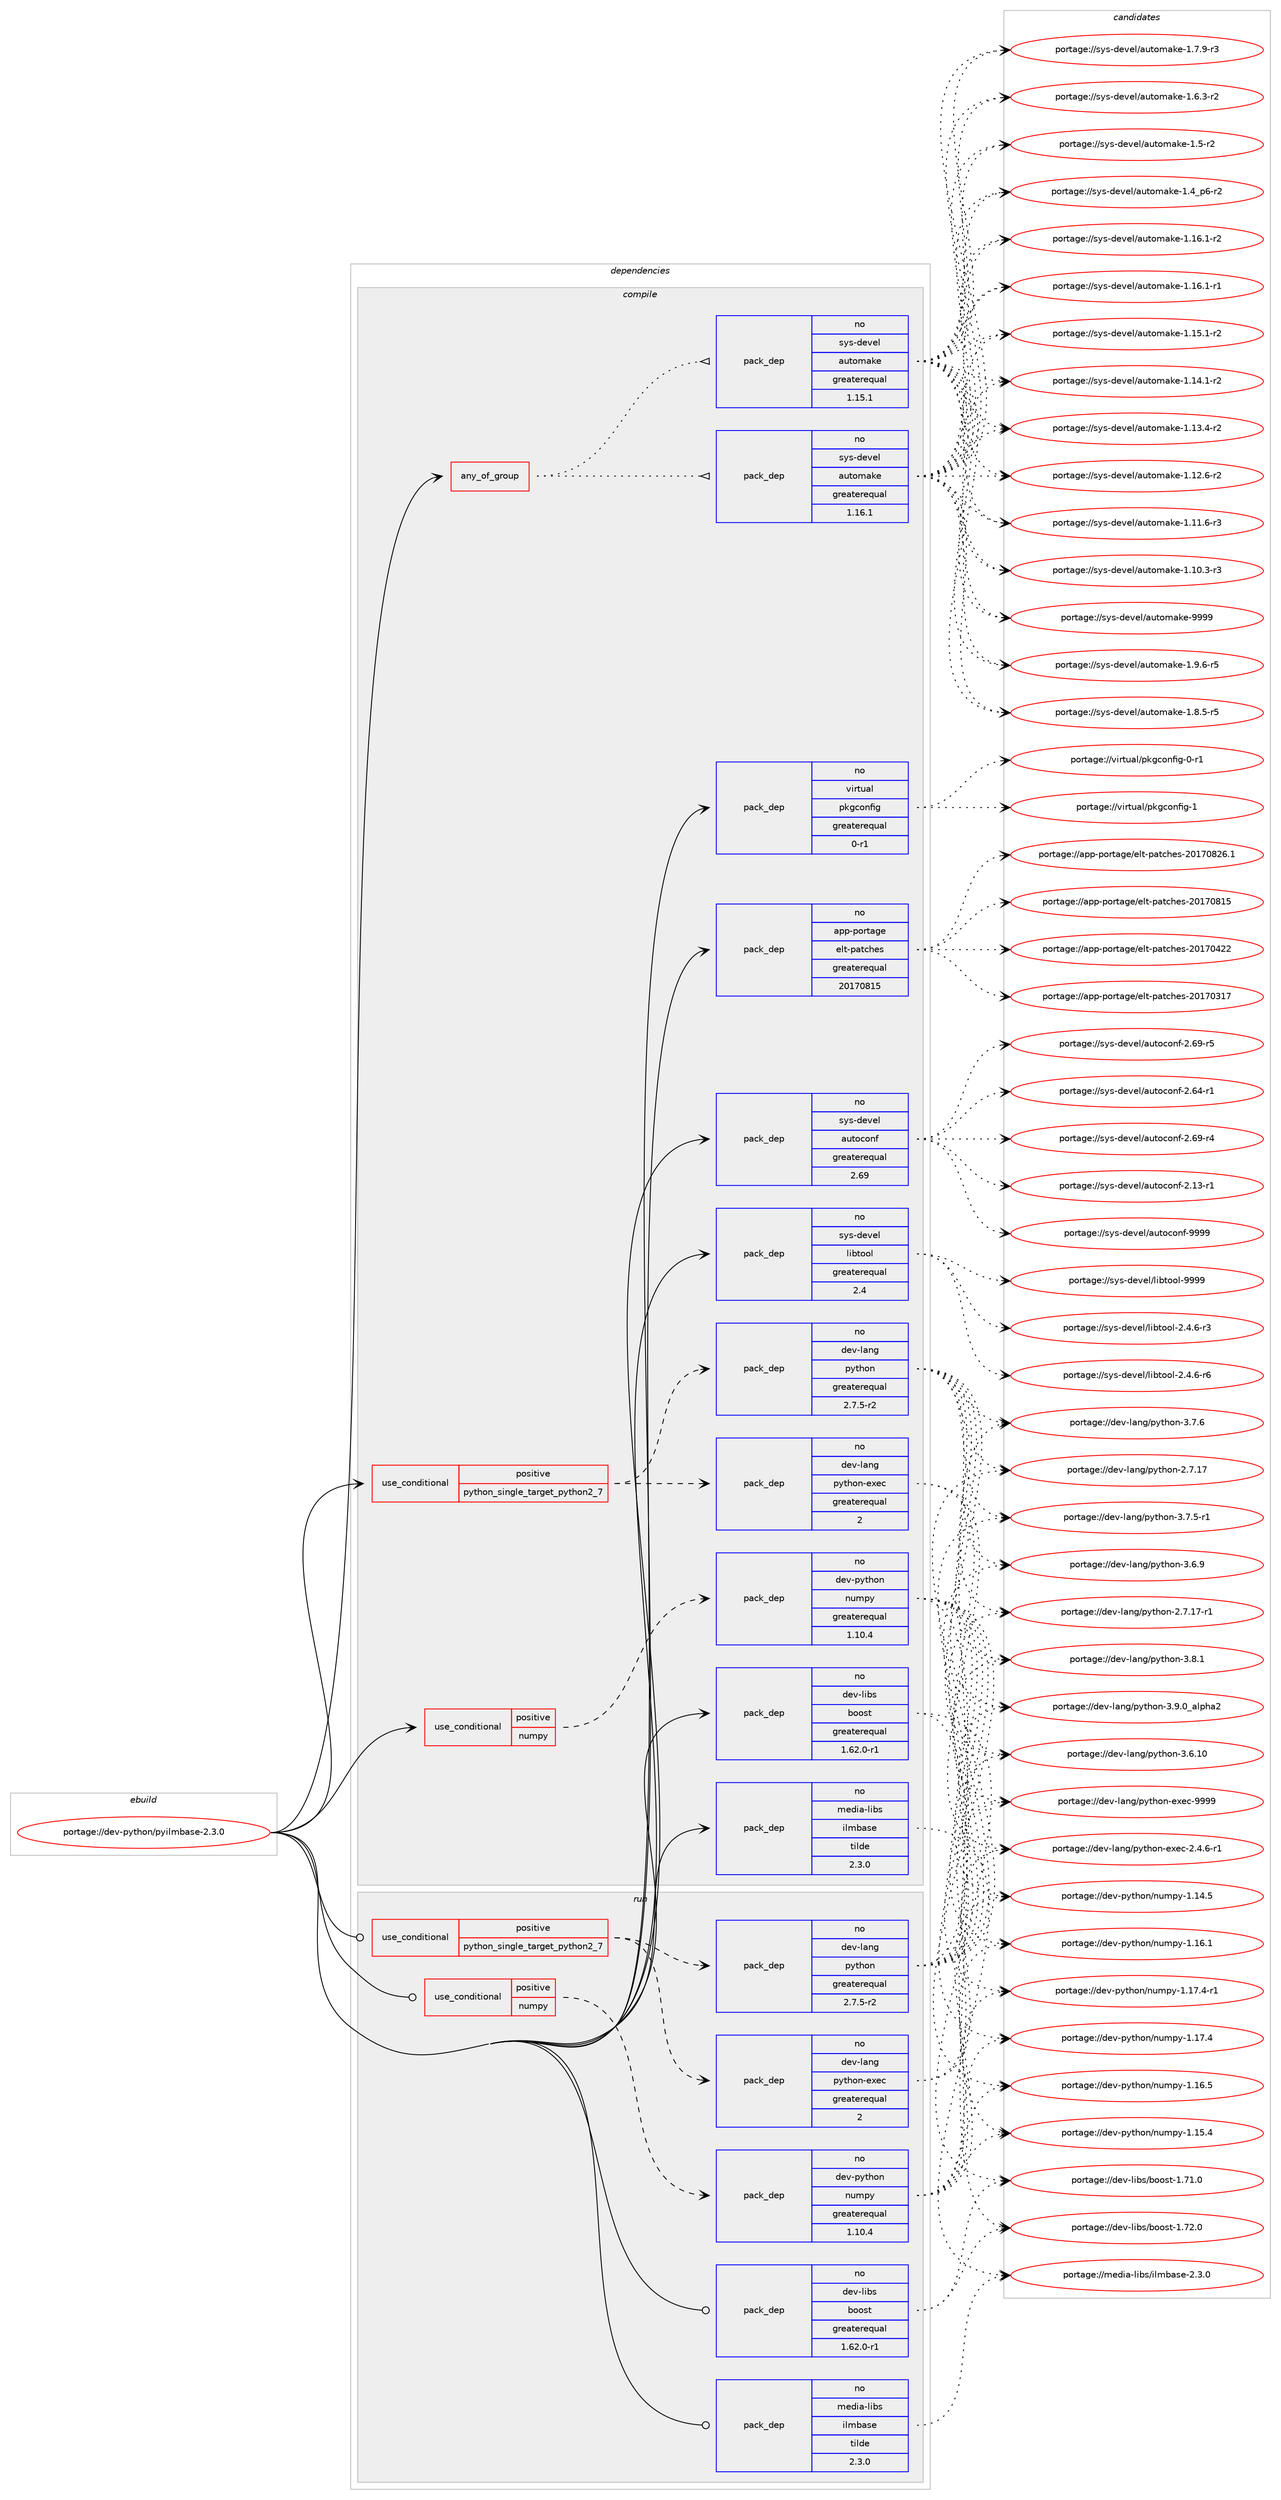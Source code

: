 digraph prolog {

# *************
# Graph options
# *************

newrank=true;
concentrate=true;
compound=true;
graph [rankdir=LR,fontname=Helvetica,fontsize=10,ranksep=1.5];#, ranksep=2.5, nodesep=0.2];
edge  [arrowhead=vee];
node  [fontname=Helvetica,fontsize=10];

# **********
# The ebuild
# **********

subgraph cluster_leftcol {
color=gray;
label=<<i>ebuild</i>>;
id [label="portage://dev-python/pyilmbase-2.3.0", color=red, width=4, href="../dev-python/pyilmbase-2.3.0.svg"];
}

# ****************
# The dependencies
# ****************

subgraph cluster_midcol {
color=gray;
label=<<i>dependencies</i>>;
subgraph cluster_compile {
fillcolor="#eeeeee";
style=filled;
label=<<i>compile</i>>;
subgraph any4724 {
dependency437336 [label=<<TABLE BORDER="0" CELLBORDER="1" CELLSPACING="0" CELLPADDING="4"><TR><TD CELLPADDING="10">any_of_group</TD></TR></TABLE>>, shape=none, color=red];subgraph pack323169 {
dependency437337 [label=<<TABLE BORDER="0" CELLBORDER="1" CELLSPACING="0" CELLPADDING="4" WIDTH="220"><TR><TD ROWSPAN="6" CELLPADDING="30">pack_dep</TD></TR><TR><TD WIDTH="110">no</TD></TR><TR><TD>sys-devel</TD></TR><TR><TD>automake</TD></TR><TR><TD>greaterequal</TD></TR><TR><TD>1.16.1</TD></TR></TABLE>>, shape=none, color=blue];
}
dependency437336:e -> dependency437337:w [weight=20,style="dotted",arrowhead="oinv"];
subgraph pack323170 {
dependency437338 [label=<<TABLE BORDER="0" CELLBORDER="1" CELLSPACING="0" CELLPADDING="4" WIDTH="220"><TR><TD ROWSPAN="6" CELLPADDING="30">pack_dep</TD></TR><TR><TD WIDTH="110">no</TD></TR><TR><TD>sys-devel</TD></TR><TR><TD>automake</TD></TR><TR><TD>greaterequal</TD></TR><TR><TD>1.15.1</TD></TR></TABLE>>, shape=none, color=blue];
}
dependency437336:e -> dependency437338:w [weight=20,style="dotted",arrowhead="oinv"];
}
id:e -> dependency437336:w [weight=20,style="solid",arrowhead="vee"];
subgraph cond109232 {
dependency437339 [label=<<TABLE BORDER="0" CELLBORDER="1" CELLSPACING="0" CELLPADDING="4"><TR><TD ROWSPAN="3" CELLPADDING="10">use_conditional</TD></TR><TR><TD>positive</TD></TR><TR><TD>numpy</TD></TR></TABLE>>, shape=none, color=red];
subgraph pack323171 {
dependency437340 [label=<<TABLE BORDER="0" CELLBORDER="1" CELLSPACING="0" CELLPADDING="4" WIDTH="220"><TR><TD ROWSPAN="6" CELLPADDING="30">pack_dep</TD></TR><TR><TD WIDTH="110">no</TD></TR><TR><TD>dev-python</TD></TR><TR><TD>numpy</TD></TR><TR><TD>greaterequal</TD></TR><TR><TD>1.10.4</TD></TR></TABLE>>, shape=none, color=blue];
}
dependency437339:e -> dependency437340:w [weight=20,style="dashed",arrowhead="vee"];
}
id:e -> dependency437339:w [weight=20,style="solid",arrowhead="vee"];
subgraph cond109233 {
dependency437341 [label=<<TABLE BORDER="0" CELLBORDER="1" CELLSPACING="0" CELLPADDING="4"><TR><TD ROWSPAN="3" CELLPADDING="10">use_conditional</TD></TR><TR><TD>positive</TD></TR><TR><TD>python_single_target_python2_7</TD></TR></TABLE>>, shape=none, color=red];
subgraph pack323172 {
dependency437342 [label=<<TABLE BORDER="0" CELLBORDER="1" CELLSPACING="0" CELLPADDING="4" WIDTH="220"><TR><TD ROWSPAN="6" CELLPADDING="30">pack_dep</TD></TR><TR><TD WIDTH="110">no</TD></TR><TR><TD>dev-lang</TD></TR><TR><TD>python</TD></TR><TR><TD>greaterequal</TD></TR><TR><TD>2.7.5-r2</TD></TR></TABLE>>, shape=none, color=blue];
}
dependency437341:e -> dependency437342:w [weight=20,style="dashed",arrowhead="vee"];
subgraph pack323173 {
dependency437343 [label=<<TABLE BORDER="0" CELLBORDER="1" CELLSPACING="0" CELLPADDING="4" WIDTH="220"><TR><TD ROWSPAN="6" CELLPADDING="30">pack_dep</TD></TR><TR><TD WIDTH="110">no</TD></TR><TR><TD>dev-lang</TD></TR><TR><TD>python-exec</TD></TR><TR><TD>greaterequal</TD></TR><TR><TD>2</TD></TR></TABLE>>, shape=none, color=blue];
}
dependency437341:e -> dependency437343:w [weight=20,style="dashed",arrowhead="vee"];
}
id:e -> dependency437341:w [weight=20,style="solid",arrowhead="vee"];
subgraph pack323174 {
dependency437344 [label=<<TABLE BORDER="0" CELLBORDER="1" CELLSPACING="0" CELLPADDING="4" WIDTH="220"><TR><TD ROWSPAN="6" CELLPADDING="30">pack_dep</TD></TR><TR><TD WIDTH="110">no</TD></TR><TR><TD>app-portage</TD></TR><TR><TD>elt-patches</TD></TR><TR><TD>greaterequal</TD></TR><TR><TD>20170815</TD></TR></TABLE>>, shape=none, color=blue];
}
id:e -> dependency437344:w [weight=20,style="solid",arrowhead="vee"];
subgraph pack323175 {
dependency437345 [label=<<TABLE BORDER="0" CELLBORDER="1" CELLSPACING="0" CELLPADDING="4" WIDTH="220"><TR><TD ROWSPAN="6" CELLPADDING="30">pack_dep</TD></TR><TR><TD WIDTH="110">no</TD></TR><TR><TD>dev-libs</TD></TR><TR><TD>boost</TD></TR><TR><TD>greaterequal</TD></TR><TR><TD>1.62.0-r1</TD></TR></TABLE>>, shape=none, color=blue];
}
id:e -> dependency437345:w [weight=20,style="solid",arrowhead="vee"];
subgraph pack323176 {
dependency437346 [label=<<TABLE BORDER="0" CELLBORDER="1" CELLSPACING="0" CELLPADDING="4" WIDTH="220"><TR><TD ROWSPAN="6" CELLPADDING="30">pack_dep</TD></TR><TR><TD WIDTH="110">no</TD></TR><TR><TD>media-libs</TD></TR><TR><TD>ilmbase</TD></TR><TR><TD>tilde</TD></TR><TR><TD>2.3.0</TD></TR></TABLE>>, shape=none, color=blue];
}
id:e -> dependency437346:w [weight=20,style="solid",arrowhead="vee"];
subgraph pack323177 {
dependency437347 [label=<<TABLE BORDER="0" CELLBORDER="1" CELLSPACING="0" CELLPADDING="4" WIDTH="220"><TR><TD ROWSPAN="6" CELLPADDING="30">pack_dep</TD></TR><TR><TD WIDTH="110">no</TD></TR><TR><TD>sys-devel</TD></TR><TR><TD>autoconf</TD></TR><TR><TD>greaterequal</TD></TR><TR><TD>2.69</TD></TR></TABLE>>, shape=none, color=blue];
}
id:e -> dependency437347:w [weight=20,style="solid",arrowhead="vee"];
subgraph pack323178 {
dependency437348 [label=<<TABLE BORDER="0" CELLBORDER="1" CELLSPACING="0" CELLPADDING="4" WIDTH="220"><TR><TD ROWSPAN="6" CELLPADDING="30">pack_dep</TD></TR><TR><TD WIDTH="110">no</TD></TR><TR><TD>sys-devel</TD></TR><TR><TD>libtool</TD></TR><TR><TD>greaterequal</TD></TR><TR><TD>2.4</TD></TR></TABLE>>, shape=none, color=blue];
}
id:e -> dependency437348:w [weight=20,style="solid",arrowhead="vee"];
subgraph pack323179 {
dependency437349 [label=<<TABLE BORDER="0" CELLBORDER="1" CELLSPACING="0" CELLPADDING="4" WIDTH="220"><TR><TD ROWSPAN="6" CELLPADDING="30">pack_dep</TD></TR><TR><TD WIDTH="110">no</TD></TR><TR><TD>virtual</TD></TR><TR><TD>pkgconfig</TD></TR><TR><TD>greaterequal</TD></TR><TR><TD>0-r1</TD></TR></TABLE>>, shape=none, color=blue];
}
id:e -> dependency437349:w [weight=20,style="solid",arrowhead="vee"];
}
subgraph cluster_compileandrun {
fillcolor="#eeeeee";
style=filled;
label=<<i>compile and run</i>>;
}
subgraph cluster_run {
fillcolor="#eeeeee";
style=filled;
label=<<i>run</i>>;
subgraph cond109234 {
dependency437350 [label=<<TABLE BORDER="0" CELLBORDER="1" CELLSPACING="0" CELLPADDING="4"><TR><TD ROWSPAN="3" CELLPADDING="10">use_conditional</TD></TR><TR><TD>positive</TD></TR><TR><TD>numpy</TD></TR></TABLE>>, shape=none, color=red];
subgraph pack323180 {
dependency437351 [label=<<TABLE BORDER="0" CELLBORDER="1" CELLSPACING="0" CELLPADDING="4" WIDTH="220"><TR><TD ROWSPAN="6" CELLPADDING="30">pack_dep</TD></TR><TR><TD WIDTH="110">no</TD></TR><TR><TD>dev-python</TD></TR><TR><TD>numpy</TD></TR><TR><TD>greaterequal</TD></TR><TR><TD>1.10.4</TD></TR></TABLE>>, shape=none, color=blue];
}
dependency437350:e -> dependency437351:w [weight=20,style="dashed",arrowhead="vee"];
}
id:e -> dependency437350:w [weight=20,style="solid",arrowhead="odot"];
subgraph cond109235 {
dependency437352 [label=<<TABLE BORDER="0" CELLBORDER="1" CELLSPACING="0" CELLPADDING="4"><TR><TD ROWSPAN="3" CELLPADDING="10">use_conditional</TD></TR><TR><TD>positive</TD></TR><TR><TD>python_single_target_python2_7</TD></TR></TABLE>>, shape=none, color=red];
subgraph pack323181 {
dependency437353 [label=<<TABLE BORDER="0" CELLBORDER="1" CELLSPACING="0" CELLPADDING="4" WIDTH="220"><TR><TD ROWSPAN="6" CELLPADDING="30">pack_dep</TD></TR><TR><TD WIDTH="110">no</TD></TR><TR><TD>dev-lang</TD></TR><TR><TD>python</TD></TR><TR><TD>greaterequal</TD></TR><TR><TD>2.7.5-r2</TD></TR></TABLE>>, shape=none, color=blue];
}
dependency437352:e -> dependency437353:w [weight=20,style="dashed",arrowhead="vee"];
subgraph pack323182 {
dependency437354 [label=<<TABLE BORDER="0" CELLBORDER="1" CELLSPACING="0" CELLPADDING="4" WIDTH="220"><TR><TD ROWSPAN="6" CELLPADDING="30">pack_dep</TD></TR><TR><TD WIDTH="110">no</TD></TR><TR><TD>dev-lang</TD></TR><TR><TD>python-exec</TD></TR><TR><TD>greaterequal</TD></TR><TR><TD>2</TD></TR></TABLE>>, shape=none, color=blue];
}
dependency437352:e -> dependency437354:w [weight=20,style="dashed",arrowhead="vee"];
}
id:e -> dependency437352:w [weight=20,style="solid",arrowhead="odot"];
subgraph pack323183 {
dependency437355 [label=<<TABLE BORDER="0" CELLBORDER="1" CELLSPACING="0" CELLPADDING="4" WIDTH="220"><TR><TD ROWSPAN="6" CELLPADDING="30">pack_dep</TD></TR><TR><TD WIDTH="110">no</TD></TR><TR><TD>dev-libs</TD></TR><TR><TD>boost</TD></TR><TR><TD>greaterequal</TD></TR><TR><TD>1.62.0-r1</TD></TR></TABLE>>, shape=none, color=blue];
}
id:e -> dependency437355:w [weight=20,style="solid",arrowhead="odot"];
subgraph pack323184 {
dependency437356 [label=<<TABLE BORDER="0" CELLBORDER="1" CELLSPACING="0" CELLPADDING="4" WIDTH="220"><TR><TD ROWSPAN="6" CELLPADDING="30">pack_dep</TD></TR><TR><TD WIDTH="110">no</TD></TR><TR><TD>media-libs</TD></TR><TR><TD>ilmbase</TD></TR><TR><TD>tilde</TD></TR><TR><TD>2.3.0</TD></TR></TABLE>>, shape=none, color=blue];
}
id:e -> dependency437356:w [weight=20,style="solid",arrowhead="odot"];
}
}

# **************
# The candidates
# **************

subgraph cluster_choices {
rank=same;
color=gray;
label=<<i>candidates</i>>;

subgraph choice323169 {
color=black;
nodesep=1;
choice115121115451001011181011084797117116111109971071014557575757 [label="portage://sys-devel/automake-9999", color=red, width=4,href="../sys-devel/automake-9999.svg"];
choice115121115451001011181011084797117116111109971071014549465746544511453 [label="portage://sys-devel/automake-1.9.6-r5", color=red, width=4,href="../sys-devel/automake-1.9.6-r5.svg"];
choice115121115451001011181011084797117116111109971071014549465646534511453 [label="portage://sys-devel/automake-1.8.5-r5", color=red, width=4,href="../sys-devel/automake-1.8.5-r5.svg"];
choice115121115451001011181011084797117116111109971071014549465546574511451 [label="portage://sys-devel/automake-1.7.9-r3", color=red, width=4,href="../sys-devel/automake-1.7.9-r3.svg"];
choice115121115451001011181011084797117116111109971071014549465446514511450 [label="portage://sys-devel/automake-1.6.3-r2", color=red, width=4,href="../sys-devel/automake-1.6.3-r2.svg"];
choice11512111545100101118101108479711711611110997107101454946534511450 [label="portage://sys-devel/automake-1.5-r2", color=red, width=4,href="../sys-devel/automake-1.5-r2.svg"];
choice115121115451001011181011084797117116111109971071014549465295112544511450 [label="portage://sys-devel/automake-1.4_p6-r2", color=red, width=4,href="../sys-devel/automake-1.4_p6-r2.svg"];
choice11512111545100101118101108479711711611110997107101454946495446494511450 [label="portage://sys-devel/automake-1.16.1-r2", color=red, width=4,href="../sys-devel/automake-1.16.1-r2.svg"];
choice11512111545100101118101108479711711611110997107101454946495446494511449 [label="portage://sys-devel/automake-1.16.1-r1", color=red, width=4,href="../sys-devel/automake-1.16.1-r1.svg"];
choice11512111545100101118101108479711711611110997107101454946495346494511450 [label="portage://sys-devel/automake-1.15.1-r2", color=red, width=4,href="../sys-devel/automake-1.15.1-r2.svg"];
choice11512111545100101118101108479711711611110997107101454946495246494511450 [label="portage://sys-devel/automake-1.14.1-r2", color=red, width=4,href="../sys-devel/automake-1.14.1-r2.svg"];
choice11512111545100101118101108479711711611110997107101454946495146524511450 [label="portage://sys-devel/automake-1.13.4-r2", color=red, width=4,href="../sys-devel/automake-1.13.4-r2.svg"];
choice11512111545100101118101108479711711611110997107101454946495046544511450 [label="portage://sys-devel/automake-1.12.6-r2", color=red, width=4,href="../sys-devel/automake-1.12.6-r2.svg"];
choice11512111545100101118101108479711711611110997107101454946494946544511451 [label="portage://sys-devel/automake-1.11.6-r3", color=red, width=4,href="../sys-devel/automake-1.11.6-r3.svg"];
choice11512111545100101118101108479711711611110997107101454946494846514511451 [label="portage://sys-devel/automake-1.10.3-r3", color=red, width=4,href="../sys-devel/automake-1.10.3-r3.svg"];
dependency437337:e -> choice115121115451001011181011084797117116111109971071014557575757:w [style=dotted,weight="100"];
dependency437337:e -> choice115121115451001011181011084797117116111109971071014549465746544511453:w [style=dotted,weight="100"];
dependency437337:e -> choice115121115451001011181011084797117116111109971071014549465646534511453:w [style=dotted,weight="100"];
dependency437337:e -> choice115121115451001011181011084797117116111109971071014549465546574511451:w [style=dotted,weight="100"];
dependency437337:e -> choice115121115451001011181011084797117116111109971071014549465446514511450:w [style=dotted,weight="100"];
dependency437337:e -> choice11512111545100101118101108479711711611110997107101454946534511450:w [style=dotted,weight="100"];
dependency437337:e -> choice115121115451001011181011084797117116111109971071014549465295112544511450:w [style=dotted,weight="100"];
dependency437337:e -> choice11512111545100101118101108479711711611110997107101454946495446494511450:w [style=dotted,weight="100"];
dependency437337:e -> choice11512111545100101118101108479711711611110997107101454946495446494511449:w [style=dotted,weight="100"];
dependency437337:e -> choice11512111545100101118101108479711711611110997107101454946495346494511450:w [style=dotted,weight="100"];
dependency437337:e -> choice11512111545100101118101108479711711611110997107101454946495246494511450:w [style=dotted,weight="100"];
dependency437337:e -> choice11512111545100101118101108479711711611110997107101454946495146524511450:w [style=dotted,weight="100"];
dependency437337:e -> choice11512111545100101118101108479711711611110997107101454946495046544511450:w [style=dotted,weight="100"];
dependency437337:e -> choice11512111545100101118101108479711711611110997107101454946494946544511451:w [style=dotted,weight="100"];
dependency437337:e -> choice11512111545100101118101108479711711611110997107101454946494846514511451:w [style=dotted,weight="100"];
}
subgraph choice323170 {
color=black;
nodesep=1;
choice115121115451001011181011084797117116111109971071014557575757 [label="portage://sys-devel/automake-9999", color=red, width=4,href="../sys-devel/automake-9999.svg"];
choice115121115451001011181011084797117116111109971071014549465746544511453 [label="portage://sys-devel/automake-1.9.6-r5", color=red, width=4,href="../sys-devel/automake-1.9.6-r5.svg"];
choice115121115451001011181011084797117116111109971071014549465646534511453 [label="portage://sys-devel/automake-1.8.5-r5", color=red, width=4,href="../sys-devel/automake-1.8.5-r5.svg"];
choice115121115451001011181011084797117116111109971071014549465546574511451 [label="portage://sys-devel/automake-1.7.9-r3", color=red, width=4,href="../sys-devel/automake-1.7.9-r3.svg"];
choice115121115451001011181011084797117116111109971071014549465446514511450 [label="portage://sys-devel/automake-1.6.3-r2", color=red, width=4,href="../sys-devel/automake-1.6.3-r2.svg"];
choice11512111545100101118101108479711711611110997107101454946534511450 [label="portage://sys-devel/automake-1.5-r2", color=red, width=4,href="../sys-devel/automake-1.5-r2.svg"];
choice115121115451001011181011084797117116111109971071014549465295112544511450 [label="portage://sys-devel/automake-1.4_p6-r2", color=red, width=4,href="../sys-devel/automake-1.4_p6-r2.svg"];
choice11512111545100101118101108479711711611110997107101454946495446494511450 [label="portage://sys-devel/automake-1.16.1-r2", color=red, width=4,href="../sys-devel/automake-1.16.1-r2.svg"];
choice11512111545100101118101108479711711611110997107101454946495446494511449 [label="portage://sys-devel/automake-1.16.1-r1", color=red, width=4,href="../sys-devel/automake-1.16.1-r1.svg"];
choice11512111545100101118101108479711711611110997107101454946495346494511450 [label="portage://sys-devel/automake-1.15.1-r2", color=red, width=4,href="../sys-devel/automake-1.15.1-r2.svg"];
choice11512111545100101118101108479711711611110997107101454946495246494511450 [label="portage://sys-devel/automake-1.14.1-r2", color=red, width=4,href="../sys-devel/automake-1.14.1-r2.svg"];
choice11512111545100101118101108479711711611110997107101454946495146524511450 [label="portage://sys-devel/automake-1.13.4-r2", color=red, width=4,href="../sys-devel/automake-1.13.4-r2.svg"];
choice11512111545100101118101108479711711611110997107101454946495046544511450 [label="portage://sys-devel/automake-1.12.6-r2", color=red, width=4,href="../sys-devel/automake-1.12.6-r2.svg"];
choice11512111545100101118101108479711711611110997107101454946494946544511451 [label="portage://sys-devel/automake-1.11.6-r3", color=red, width=4,href="../sys-devel/automake-1.11.6-r3.svg"];
choice11512111545100101118101108479711711611110997107101454946494846514511451 [label="portage://sys-devel/automake-1.10.3-r3", color=red, width=4,href="../sys-devel/automake-1.10.3-r3.svg"];
dependency437338:e -> choice115121115451001011181011084797117116111109971071014557575757:w [style=dotted,weight="100"];
dependency437338:e -> choice115121115451001011181011084797117116111109971071014549465746544511453:w [style=dotted,weight="100"];
dependency437338:e -> choice115121115451001011181011084797117116111109971071014549465646534511453:w [style=dotted,weight="100"];
dependency437338:e -> choice115121115451001011181011084797117116111109971071014549465546574511451:w [style=dotted,weight="100"];
dependency437338:e -> choice115121115451001011181011084797117116111109971071014549465446514511450:w [style=dotted,weight="100"];
dependency437338:e -> choice11512111545100101118101108479711711611110997107101454946534511450:w [style=dotted,weight="100"];
dependency437338:e -> choice115121115451001011181011084797117116111109971071014549465295112544511450:w [style=dotted,weight="100"];
dependency437338:e -> choice11512111545100101118101108479711711611110997107101454946495446494511450:w [style=dotted,weight="100"];
dependency437338:e -> choice11512111545100101118101108479711711611110997107101454946495446494511449:w [style=dotted,weight="100"];
dependency437338:e -> choice11512111545100101118101108479711711611110997107101454946495346494511450:w [style=dotted,weight="100"];
dependency437338:e -> choice11512111545100101118101108479711711611110997107101454946495246494511450:w [style=dotted,weight="100"];
dependency437338:e -> choice11512111545100101118101108479711711611110997107101454946495146524511450:w [style=dotted,weight="100"];
dependency437338:e -> choice11512111545100101118101108479711711611110997107101454946495046544511450:w [style=dotted,weight="100"];
dependency437338:e -> choice11512111545100101118101108479711711611110997107101454946494946544511451:w [style=dotted,weight="100"];
dependency437338:e -> choice11512111545100101118101108479711711611110997107101454946494846514511451:w [style=dotted,weight="100"];
}
subgraph choice323171 {
color=black;
nodesep=1;
choice1001011184511212111610411111047110117109112121454946495546524511449 [label="portage://dev-python/numpy-1.17.4-r1", color=red, width=4,href="../dev-python/numpy-1.17.4-r1.svg"];
choice100101118451121211161041111104711011710911212145494649554652 [label="portage://dev-python/numpy-1.17.4", color=red, width=4,href="../dev-python/numpy-1.17.4.svg"];
choice100101118451121211161041111104711011710911212145494649544653 [label="portage://dev-python/numpy-1.16.5", color=red, width=4,href="../dev-python/numpy-1.16.5.svg"];
choice100101118451121211161041111104711011710911212145494649544649 [label="portage://dev-python/numpy-1.16.1", color=red, width=4,href="../dev-python/numpy-1.16.1.svg"];
choice100101118451121211161041111104711011710911212145494649534652 [label="portage://dev-python/numpy-1.15.4", color=red, width=4,href="../dev-python/numpy-1.15.4.svg"];
choice100101118451121211161041111104711011710911212145494649524653 [label="portage://dev-python/numpy-1.14.5", color=red, width=4,href="../dev-python/numpy-1.14.5.svg"];
dependency437340:e -> choice1001011184511212111610411111047110117109112121454946495546524511449:w [style=dotted,weight="100"];
dependency437340:e -> choice100101118451121211161041111104711011710911212145494649554652:w [style=dotted,weight="100"];
dependency437340:e -> choice100101118451121211161041111104711011710911212145494649544653:w [style=dotted,weight="100"];
dependency437340:e -> choice100101118451121211161041111104711011710911212145494649544649:w [style=dotted,weight="100"];
dependency437340:e -> choice100101118451121211161041111104711011710911212145494649534652:w [style=dotted,weight="100"];
dependency437340:e -> choice100101118451121211161041111104711011710911212145494649524653:w [style=dotted,weight="100"];
}
subgraph choice323172 {
color=black;
nodesep=1;
choice10010111845108971101034711212111610411111045514657464895971081121049750 [label="portage://dev-lang/python-3.9.0_alpha2", color=red, width=4,href="../dev-lang/python-3.9.0_alpha2.svg"];
choice100101118451089711010347112121116104111110455146564649 [label="portage://dev-lang/python-3.8.1", color=red, width=4,href="../dev-lang/python-3.8.1.svg"];
choice100101118451089711010347112121116104111110455146554654 [label="portage://dev-lang/python-3.7.6", color=red, width=4,href="../dev-lang/python-3.7.6.svg"];
choice1001011184510897110103471121211161041111104551465546534511449 [label="portage://dev-lang/python-3.7.5-r1", color=red, width=4,href="../dev-lang/python-3.7.5-r1.svg"];
choice100101118451089711010347112121116104111110455146544657 [label="portage://dev-lang/python-3.6.9", color=red, width=4,href="../dev-lang/python-3.6.9.svg"];
choice10010111845108971101034711212111610411111045514654464948 [label="portage://dev-lang/python-3.6.10", color=red, width=4,href="../dev-lang/python-3.6.10.svg"];
choice100101118451089711010347112121116104111110455046554649554511449 [label="portage://dev-lang/python-2.7.17-r1", color=red, width=4,href="../dev-lang/python-2.7.17-r1.svg"];
choice10010111845108971101034711212111610411111045504655464955 [label="portage://dev-lang/python-2.7.17", color=red, width=4,href="../dev-lang/python-2.7.17.svg"];
dependency437342:e -> choice10010111845108971101034711212111610411111045514657464895971081121049750:w [style=dotted,weight="100"];
dependency437342:e -> choice100101118451089711010347112121116104111110455146564649:w [style=dotted,weight="100"];
dependency437342:e -> choice100101118451089711010347112121116104111110455146554654:w [style=dotted,weight="100"];
dependency437342:e -> choice1001011184510897110103471121211161041111104551465546534511449:w [style=dotted,weight="100"];
dependency437342:e -> choice100101118451089711010347112121116104111110455146544657:w [style=dotted,weight="100"];
dependency437342:e -> choice10010111845108971101034711212111610411111045514654464948:w [style=dotted,weight="100"];
dependency437342:e -> choice100101118451089711010347112121116104111110455046554649554511449:w [style=dotted,weight="100"];
dependency437342:e -> choice10010111845108971101034711212111610411111045504655464955:w [style=dotted,weight="100"];
}
subgraph choice323173 {
color=black;
nodesep=1;
choice10010111845108971101034711212111610411111045101120101994557575757 [label="portage://dev-lang/python-exec-9999", color=red, width=4,href="../dev-lang/python-exec-9999.svg"];
choice10010111845108971101034711212111610411111045101120101994550465246544511449 [label="portage://dev-lang/python-exec-2.4.6-r1", color=red, width=4,href="../dev-lang/python-exec-2.4.6-r1.svg"];
dependency437343:e -> choice10010111845108971101034711212111610411111045101120101994557575757:w [style=dotted,weight="100"];
dependency437343:e -> choice10010111845108971101034711212111610411111045101120101994550465246544511449:w [style=dotted,weight="100"];
}
subgraph choice323174 {
color=black;
nodesep=1;
choice971121124511211111411697103101471011081164511297116991041011154550484955485650544649 [label="portage://app-portage/elt-patches-20170826.1", color=red, width=4,href="../app-portage/elt-patches-20170826.1.svg"];
choice97112112451121111141169710310147101108116451129711699104101115455048495548564953 [label="portage://app-portage/elt-patches-20170815", color=red, width=4,href="../app-portage/elt-patches-20170815.svg"];
choice97112112451121111141169710310147101108116451129711699104101115455048495548525050 [label="portage://app-portage/elt-patches-20170422", color=red, width=4,href="../app-portage/elt-patches-20170422.svg"];
choice97112112451121111141169710310147101108116451129711699104101115455048495548514955 [label="portage://app-portage/elt-patches-20170317", color=red, width=4,href="../app-portage/elt-patches-20170317.svg"];
dependency437344:e -> choice971121124511211111411697103101471011081164511297116991041011154550484955485650544649:w [style=dotted,weight="100"];
dependency437344:e -> choice97112112451121111141169710310147101108116451129711699104101115455048495548564953:w [style=dotted,weight="100"];
dependency437344:e -> choice97112112451121111141169710310147101108116451129711699104101115455048495548525050:w [style=dotted,weight="100"];
dependency437344:e -> choice97112112451121111141169710310147101108116451129711699104101115455048495548514955:w [style=dotted,weight="100"];
}
subgraph choice323175 {
color=black;
nodesep=1;
choice1001011184510810598115479811111111511645494655504648 [label="portage://dev-libs/boost-1.72.0", color=red, width=4,href="../dev-libs/boost-1.72.0.svg"];
choice1001011184510810598115479811111111511645494655494648 [label="portage://dev-libs/boost-1.71.0", color=red, width=4,href="../dev-libs/boost-1.71.0.svg"];
dependency437345:e -> choice1001011184510810598115479811111111511645494655504648:w [style=dotted,weight="100"];
dependency437345:e -> choice1001011184510810598115479811111111511645494655494648:w [style=dotted,weight="100"];
}
subgraph choice323176 {
color=black;
nodesep=1;
choice109101100105974510810598115471051081099897115101455046514648 [label="portage://media-libs/ilmbase-2.3.0", color=red, width=4,href="../media-libs/ilmbase-2.3.0.svg"];
dependency437346:e -> choice109101100105974510810598115471051081099897115101455046514648:w [style=dotted,weight="100"];
}
subgraph choice323177 {
color=black;
nodesep=1;
choice115121115451001011181011084797117116111991111101024557575757 [label="portage://sys-devel/autoconf-9999", color=red, width=4,href="../sys-devel/autoconf-9999.svg"];
choice1151211154510010111810110847971171161119911111010245504654574511453 [label="portage://sys-devel/autoconf-2.69-r5", color=red, width=4,href="../sys-devel/autoconf-2.69-r5.svg"];
choice1151211154510010111810110847971171161119911111010245504654574511452 [label="portage://sys-devel/autoconf-2.69-r4", color=red, width=4,href="../sys-devel/autoconf-2.69-r4.svg"];
choice1151211154510010111810110847971171161119911111010245504654524511449 [label="portage://sys-devel/autoconf-2.64-r1", color=red, width=4,href="../sys-devel/autoconf-2.64-r1.svg"];
choice1151211154510010111810110847971171161119911111010245504649514511449 [label="portage://sys-devel/autoconf-2.13-r1", color=red, width=4,href="../sys-devel/autoconf-2.13-r1.svg"];
dependency437347:e -> choice115121115451001011181011084797117116111991111101024557575757:w [style=dotted,weight="100"];
dependency437347:e -> choice1151211154510010111810110847971171161119911111010245504654574511453:w [style=dotted,weight="100"];
dependency437347:e -> choice1151211154510010111810110847971171161119911111010245504654574511452:w [style=dotted,weight="100"];
dependency437347:e -> choice1151211154510010111810110847971171161119911111010245504654524511449:w [style=dotted,weight="100"];
dependency437347:e -> choice1151211154510010111810110847971171161119911111010245504649514511449:w [style=dotted,weight="100"];
}
subgraph choice323178 {
color=black;
nodesep=1;
choice1151211154510010111810110847108105981161111111084557575757 [label="portage://sys-devel/libtool-9999", color=red, width=4,href="../sys-devel/libtool-9999.svg"];
choice1151211154510010111810110847108105981161111111084550465246544511454 [label="portage://sys-devel/libtool-2.4.6-r6", color=red, width=4,href="../sys-devel/libtool-2.4.6-r6.svg"];
choice1151211154510010111810110847108105981161111111084550465246544511451 [label="portage://sys-devel/libtool-2.4.6-r3", color=red, width=4,href="../sys-devel/libtool-2.4.6-r3.svg"];
dependency437348:e -> choice1151211154510010111810110847108105981161111111084557575757:w [style=dotted,weight="100"];
dependency437348:e -> choice1151211154510010111810110847108105981161111111084550465246544511454:w [style=dotted,weight="100"];
dependency437348:e -> choice1151211154510010111810110847108105981161111111084550465246544511451:w [style=dotted,weight="100"];
}
subgraph choice323179 {
color=black;
nodesep=1;
choice1181051141161179710847112107103991111101021051034549 [label="portage://virtual/pkgconfig-1", color=red, width=4,href="../virtual/pkgconfig-1.svg"];
choice11810511411611797108471121071039911111010210510345484511449 [label="portage://virtual/pkgconfig-0-r1", color=red, width=4,href="../virtual/pkgconfig-0-r1.svg"];
dependency437349:e -> choice1181051141161179710847112107103991111101021051034549:w [style=dotted,weight="100"];
dependency437349:e -> choice11810511411611797108471121071039911111010210510345484511449:w [style=dotted,weight="100"];
}
subgraph choice323180 {
color=black;
nodesep=1;
choice1001011184511212111610411111047110117109112121454946495546524511449 [label="portage://dev-python/numpy-1.17.4-r1", color=red, width=4,href="../dev-python/numpy-1.17.4-r1.svg"];
choice100101118451121211161041111104711011710911212145494649554652 [label="portage://dev-python/numpy-1.17.4", color=red, width=4,href="../dev-python/numpy-1.17.4.svg"];
choice100101118451121211161041111104711011710911212145494649544653 [label="portage://dev-python/numpy-1.16.5", color=red, width=4,href="../dev-python/numpy-1.16.5.svg"];
choice100101118451121211161041111104711011710911212145494649544649 [label="portage://dev-python/numpy-1.16.1", color=red, width=4,href="../dev-python/numpy-1.16.1.svg"];
choice100101118451121211161041111104711011710911212145494649534652 [label="portage://dev-python/numpy-1.15.4", color=red, width=4,href="../dev-python/numpy-1.15.4.svg"];
choice100101118451121211161041111104711011710911212145494649524653 [label="portage://dev-python/numpy-1.14.5", color=red, width=4,href="../dev-python/numpy-1.14.5.svg"];
dependency437351:e -> choice1001011184511212111610411111047110117109112121454946495546524511449:w [style=dotted,weight="100"];
dependency437351:e -> choice100101118451121211161041111104711011710911212145494649554652:w [style=dotted,weight="100"];
dependency437351:e -> choice100101118451121211161041111104711011710911212145494649544653:w [style=dotted,weight="100"];
dependency437351:e -> choice100101118451121211161041111104711011710911212145494649544649:w [style=dotted,weight="100"];
dependency437351:e -> choice100101118451121211161041111104711011710911212145494649534652:w [style=dotted,weight="100"];
dependency437351:e -> choice100101118451121211161041111104711011710911212145494649524653:w [style=dotted,weight="100"];
}
subgraph choice323181 {
color=black;
nodesep=1;
choice10010111845108971101034711212111610411111045514657464895971081121049750 [label="portage://dev-lang/python-3.9.0_alpha2", color=red, width=4,href="../dev-lang/python-3.9.0_alpha2.svg"];
choice100101118451089711010347112121116104111110455146564649 [label="portage://dev-lang/python-3.8.1", color=red, width=4,href="../dev-lang/python-3.8.1.svg"];
choice100101118451089711010347112121116104111110455146554654 [label="portage://dev-lang/python-3.7.6", color=red, width=4,href="../dev-lang/python-3.7.6.svg"];
choice1001011184510897110103471121211161041111104551465546534511449 [label="portage://dev-lang/python-3.7.5-r1", color=red, width=4,href="../dev-lang/python-3.7.5-r1.svg"];
choice100101118451089711010347112121116104111110455146544657 [label="portage://dev-lang/python-3.6.9", color=red, width=4,href="../dev-lang/python-3.6.9.svg"];
choice10010111845108971101034711212111610411111045514654464948 [label="portage://dev-lang/python-3.6.10", color=red, width=4,href="../dev-lang/python-3.6.10.svg"];
choice100101118451089711010347112121116104111110455046554649554511449 [label="portage://dev-lang/python-2.7.17-r1", color=red, width=4,href="../dev-lang/python-2.7.17-r1.svg"];
choice10010111845108971101034711212111610411111045504655464955 [label="portage://dev-lang/python-2.7.17", color=red, width=4,href="../dev-lang/python-2.7.17.svg"];
dependency437353:e -> choice10010111845108971101034711212111610411111045514657464895971081121049750:w [style=dotted,weight="100"];
dependency437353:e -> choice100101118451089711010347112121116104111110455146564649:w [style=dotted,weight="100"];
dependency437353:e -> choice100101118451089711010347112121116104111110455146554654:w [style=dotted,weight="100"];
dependency437353:e -> choice1001011184510897110103471121211161041111104551465546534511449:w [style=dotted,weight="100"];
dependency437353:e -> choice100101118451089711010347112121116104111110455146544657:w [style=dotted,weight="100"];
dependency437353:e -> choice10010111845108971101034711212111610411111045514654464948:w [style=dotted,weight="100"];
dependency437353:e -> choice100101118451089711010347112121116104111110455046554649554511449:w [style=dotted,weight="100"];
dependency437353:e -> choice10010111845108971101034711212111610411111045504655464955:w [style=dotted,weight="100"];
}
subgraph choice323182 {
color=black;
nodesep=1;
choice10010111845108971101034711212111610411111045101120101994557575757 [label="portage://dev-lang/python-exec-9999", color=red, width=4,href="../dev-lang/python-exec-9999.svg"];
choice10010111845108971101034711212111610411111045101120101994550465246544511449 [label="portage://dev-lang/python-exec-2.4.6-r1", color=red, width=4,href="../dev-lang/python-exec-2.4.6-r1.svg"];
dependency437354:e -> choice10010111845108971101034711212111610411111045101120101994557575757:w [style=dotted,weight="100"];
dependency437354:e -> choice10010111845108971101034711212111610411111045101120101994550465246544511449:w [style=dotted,weight="100"];
}
subgraph choice323183 {
color=black;
nodesep=1;
choice1001011184510810598115479811111111511645494655504648 [label="portage://dev-libs/boost-1.72.0", color=red, width=4,href="../dev-libs/boost-1.72.0.svg"];
choice1001011184510810598115479811111111511645494655494648 [label="portage://dev-libs/boost-1.71.0", color=red, width=4,href="../dev-libs/boost-1.71.0.svg"];
dependency437355:e -> choice1001011184510810598115479811111111511645494655504648:w [style=dotted,weight="100"];
dependency437355:e -> choice1001011184510810598115479811111111511645494655494648:w [style=dotted,weight="100"];
}
subgraph choice323184 {
color=black;
nodesep=1;
choice109101100105974510810598115471051081099897115101455046514648 [label="portage://media-libs/ilmbase-2.3.0", color=red, width=4,href="../media-libs/ilmbase-2.3.0.svg"];
dependency437356:e -> choice109101100105974510810598115471051081099897115101455046514648:w [style=dotted,weight="100"];
}
}

}
